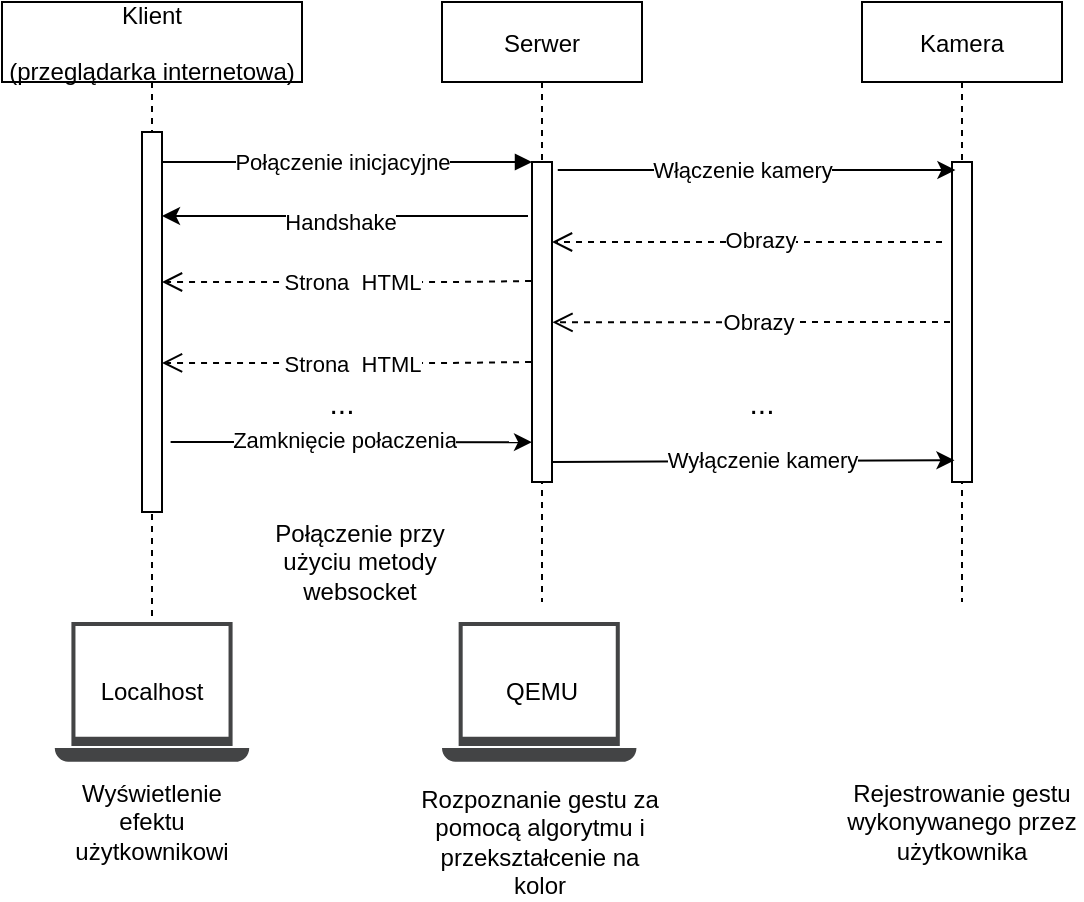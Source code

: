 <mxfile version="14.6.6" type="github">
  <diagram id="kgpKYQtTHZ0yAKxKKP6v" name="Page-1">
    <mxGraphModel dx="981" dy="526" grid="1" gridSize="10" guides="1" tooltips="1" connect="1" arrows="1" fold="1" page="1" pageScale="1" pageWidth="850" pageHeight="1100" math="0" shadow="0">
      <root>
        <mxCell id="0" />
        <mxCell id="1" parent="0" />
        <mxCell id="3nuBFxr9cyL0pnOWT2aG-1" value="Klient &#xa;&#xa;(przeglądarka internetowa)" style="shape=umlLifeline;perimeter=lifelinePerimeter;container=1;collapsible=0;recursiveResize=0;rounded=0;shadow=0;strokeWidth=1;" parent="1" vertex="1">
          <mxGeometry x="80" y="80" width="150" height="310" as="geometry" />
        </mxCell>
        <mxCell id="3nuBFxr9cyL0pnOWT2aG-2" value="" style="points=[];perimeter=orthogonalPerimeter;rounded=0;shadow=0;strokeWidth=1;" parent="3nuBFxr9cyL0pnOWT2aG-1" vertex="1">
          <mxGeometry x="70" y="65" width="10" height="190" as="geometry" />
        </mxCell>
        <mxCell id="3nuBFxr9cyL0pnOWT2aG-5" value="Serwer" style="shape=umlLifeline;perimeter=lifelinePerimeter;container=1;collapsible=0;recursiveResize=0;rounded=0;shadow=0;strokeWidth=1;" parent="1" vertex="1">
          <mxGeometry x="300" y="80" width="100" height="300" as="geometry" />
        </mxCell>
        <mxCell id="3nuBFxr9cyL0pnOWT2aG-6" value="" style="points=[];perimeter=orthogonalPerimeter;rounded=0;shadow=0;strokeWidth=1;" parent="3nuBFxr9cyL0pnOWT2aG-5" vertex="1">
          <mxGeometry x="45" y="80" width="10" height="160" as="geometry" />
        </mxCell>
        <mxCell id="3nuBFxr9cyL0pnOWT2aG-8" value="" style="verticalAlign=bottom;endArrow=block;entryX=0;entryY=0;shadow=0;strokeWidth=1;" parent="1" source="3nuBFxr9cyL0pnOWT2aG-2" target="3nuBFxr9cyL0pnOWT2aG-6" edge="1">
          <mxGeometry relative="1" as="geometry">
            <mxPoint x="275" y="160" as="sourcePoint" />
          </mxGeometry>
        </mxCell>
        <mxCell id="br4FtKxxlDKlVfCPAYSt-15" value="Połączenie inicjacyjne" style="edgeLabel;html=1;align=center;verticalAlign=middle;resizable=0;points=[];" vertex="1" connectable="0" parent="3nuBFxr9cyL0pnOWT2aG-8">
          <mxGeometry x="0.135" y="4" relative="1" as="geometry">
            <mxPoint x="-15" y="4" as="offset" />
          </mxGeometry>
        </mxCell>
        <mxCell id="br4FtKxxlDKlVfCPAYSt-1" value="" style="endArrow=classic;html=1;exitX=-0.2;exitY=0.169;exitDx=0;exitDy=0;exitPerimeter=0;" edge="1" parent="1" source="3nuBFxr9cyL0pnOWT2aG-6">
          <mxGeometry width="50" height="50" relative="1" as="geometry">
            <mxPoint x="150" y="410" as="sourcePoint" />
            <mxPoint x="160" y="187" as="targetPoint" />
            <Array as="points">
              <mxPoint x="220" y="187" />
            </Array>
          </mxGeometry>
        </mxCell>
        <mxCell id="br4FtKxxlDKlVfCPAYSt-2" value="Handshake" style="edgeLabel;html=1;align=center;verticalAlign=middle;resizable=0;points=[];" vertex="1" connectable="0" parent="br4FtKxxlDKlVfCPAYSt-1">
          <mxGeometry x="0.176" relative="1" as="geometry">
            <mxPoint x="13" y="3" as="offset" />
          </mxGeometry>
        </mxCell>
        <mxCell id="br4FtKxxlDKlVfCPAYSt-5" value="" style="pointerEvents=1;shadow=0;dashed=0;html=1;strokeColor=none;fillColor=#434445;aspect=fixed;labelPosition=center;verticalLabelPosition=bottom;verticalAlign=top;align=center;outlineConnect=0;shape=mxgraph.vvd.laptop;" vertex="1" parent="1">
          <mxGeometry x="106.39" y="390" width="97.22" height="70" as="geometry" />
        </mxCell>
        <mxCell id="br4FtKxxlDKlVfCPAYSt-6" value="" style="pointerEvents=1;shadow=0;dashed=0;html=1;strokeColor=none;fillColor=#434445;aspect=fixed;labelPosition=center;verticalLabelPosition=bottom;verticalAlign=top;align=center;outlineConnect=0;shape=mxgraph.vvd.laptop;" vertex="1" parent="1">
          <mxGeometry x="300" y="390" width="97.22" height="70" as="geometry" />
        </mxCell>
        <mxCell id="br4FtKxxlDKlVfCPAYSt-7" value="Localhost" style="text;html=1;strokeColor=none;fillColor=none;align=center;verticalAlign=middle;whiteSpace=wrap;rounded=0;" vertex="1" parent="1">
          <mxGeometry x="135" y="415" width="40" height="20" as="geometry" />
        </mxCell>
        <mxCell id="br4FtKxxlDKlVfCPAYSt-8" value="QEMU" style="text;html=1;strokeColor=none;fillColor=none;align=center;verticalAlign=middle;whiteSpace=wrap;rounded=0;" vertex="1" parent="1">
          <mxGeometry x="330" y="415" width="40" height="20" as="geometry" />
        </mxCell>
        <mxCell id="br4FtKxxlDKlVfCPAYSt-9" value="Kamera" style="shape=umlLifeline;perimeter=lifelinePerimeter;container=1;collapsible=0;recursiveResize=0;rounded=0;shadow=0;strokeWidth=1;" vertex="1" parent="1">
          <mxGeometry x="510" y="80" width="100" height="300" as="geometry" />
        </mxCell>
        <mxCell id="br4FtKxxlDKlVfCPAYSt-10" value="" style="points=[];perimeter=orthogonalPerimeter;rounded=0;shadow=0;strokeWidth=1;" vertex="1" parent="br4FtKxxlDKlVfCPAYSt-9">
          <mxGeometry x="45" y="80" width="10" height="160" as="geometry" />
        </mxCell>
        <mxCell id="br4FtKxxlDKlVfCPAYSt-12" value="" style="shape=image;html=1;verticalAlign=top;verticalLabelPosition=bottom;labelBackgroundColor=#ffffff;imageAspect=0;aspect=fixed;image=https://cdn1.iconfinder.com/data/icons/feather-2/24/camera-128.png" vertex="1" parent="1">
          <mxGeometry x="525" y="390" width="70" height="70" as="geometry" />
        </mxCell>
        <mxCell id="br4FtKxxlDKlVfCPAYSt-13" value="" style="endArrow=classic;html=1;exitX=1.288;exitY=0.025;exitDx=0;exitDy=0;exitPerimeter=0;entryX=0.171;entryY=0.025;entryDx=0;entryDy=0;entryPerimeter=0;" edge="1" parent="1" source="3nuBFxr9cyL0pnOWT2aG-6" target="br4FtKxxlDKlVfCPAYSt-10">
          <mxGeometry width="50" height="50" relative="1" as="geometry">
            <mxPoint x="450" y="560" as="sourcePoint" />
            <mxPoint x="550" y="164" as="targetPoint" />
          </mxGeometry>
        </mxCell>
        <mxCell id="br4FtKxxlDKlVfCPAYSt-16" value="Włączenie kamery" style="edgeLabel;html=1;align=center;verticalAlign=middle;resizable=0;points=[];" vertex="1" connectable="0" parent="br4FtKxxlDKlVfCPAYSt-13">
          <mxGeometry x="0.195" relative="1" as="geometry">
            <mxPoint x="-27" as="offset" />
          </mxGeometry>
        </mxCell>
        <mxCell id="br4FtKxxlDKlVfCPAYSt-17" value="" style="verticalAlign=bottom;endArrow=open;dashed=1;endSize=8;shadow=0;strokeWidth=1;" edge="1" parent="1" target="3nuBFxr9cyL0pnOWT2aG-6">
          <mxGeometry x="0.026" relative="1" as="geometry">
            <mxPoint x="370" y="200" as="targetPoint" />
            <mxPoint x="550" y="200" as="sourcePoint" />
            <Array as="points">
              <mxPoint x="500" y="200" />
            </Array>
            <mxPoint as="offset" />
          </mxGeometry>
        </mxCell>
        <mxCell id="br4FtKxxlDKlVfCPAYSt-19" value="Obrazy" style="edgeLabel;html=1;align=center;verticalAlign=middle;resizable=0;points=[];" vertex="1" connectable="0" parent="br4FtKxxlDKlVfCPAYSt-17">
          <mxGeometry x="-0.067" y="-1" relative="1" as="geometry">
            <mxPoint as="offset" />
          </mxGeometry>
        </mxCell>
        <mxCell id="br4FtKxxlDKlVfCPAYSt-18" value="" style="verticalAlign=bottom;endArrow=open;dashed=1;endSize=8;shadow=0;strokeWidth=1;entryX=1.124;entryY=0.501;entryDx=0;entryDy=0;entryPerimeter=0;" edge="1" parent="1">
          <mxGeometry relative="1" as="geometry">
            <mxPoint x="355.24" y="240.16" as="targetPoint" />
            <mxPoint x="554" y="240" as="sourcePoint" />
            <Array as="points">
              <mxPoint x="504" y="240" />
            </Array>
          </mxGeometry>
        </mxCell>
        <mxCell id="br4FtKxxlDKlVfCPAYSt-20" value="Obrazy" style="edgeLabel;html=1;align=center;verticalAlign=middle;resizable=0;points=[];" vertex="1" connectable="0" parent="br4FtKxxlDKlVfCPAYSt-18">
          <mxGeometry x="-0.1" relative="1" as="geometry">
            <mxPoint x="-7" as="offset" />
          </mxGeometry>
        </mxCell>
        <mxCell id="br4FtKxxlDKlVfCPAYSt-21" value="" style="verticalAlign=bottom;endArrow=open;dashed=1;endSize=8;shadow=0;strokeWidth=1;exitX=-0.048;exitY=0.372;exitDx=0;exitDy=0;exitPerimeter=0;" edge="1" parent="1" source="3nuBFxr9cyL0pnOWT2aG-6">
          <mxGeometry relative="1" as="geometry">
            <mxPoint x="160" y="220" as="targetPoint" />
            <mxPoint x="340" y="220" as="sourcePoint" />
            <Array as="points">
              <mxPoint x="305" y="220" />
            </Array>
          </mxGeometry>
        </mxCell>
        <mxCell id="br4FtKxxlDKlVfCPAYSt-22" value="Strona&amp;nbsp; HTML" style="edgeLabel;html=1;align=center;verticalAlign=middle;resizable=0;points=[];" vertex="1" connectable="0" parent="br4FtKxxlDKlVfCPAYSt-21">
          <mxGeometry x="-0.1" relative="1" as="geometry">
            <mxPoint x="-7" as="offset" />
          </mxGeometry>
        </mxCell>
        <mxCell id="br4FtKxxlDKlVfCPAYSt-23" value="" style="verticalAlign=bottom;endArrow=open;dashed=1;endSize=8;shadow=0;strokeWidth=1;exitX=-0.048;exitY=0.372;exitDx=0;exitDy=0;exitPerimeter=0;" edge="1" parent="1">
          <mxGeometry relative="1" as="geometry">
            <mxPoint x="160" y="260.48" as="targetPoint" />
            <mxPoint x="344.52" y="260" as="sourcePoint" />
            <Array as="points">
              <mxPoint x="305" y="260.48" />
            </Array>
          </mxGeometry>
        </mxCell>
        <mxCell id="br4FtKxxlDKlVfCPAYSt-24" value="Strona&amp;nbsp; HTML" style="edgeLabel;html=1;align=center;verticalAlign=middle;resizable=0;points=[];" vertex="1" connectable="0" parent="br4FtKxxlDKlVfCPAYSt-23">
          <mxGeometry x="-0.1" relative="1" as="geometry">
            <mxPoint x="-7" as="offset" />
          </mxGeometry>
        </mxCell>
        <mxCell id="br4FtKxxlDKlVfCPAYSt-30" value="&lt;font style=&quot;font-size: 15px&quot;&gt;...&lt;/font&gt;" style="text;html=1;strokeColor=none;fillColor=none;align=center;verticalAlign=middle;whiteSpace=wrap;rounded=0;" vertex="1" parent="1">
          <mxGeometry x="230" y="270" width="40" height="20" as="geometry" />
        </mxCell>
        <mxCell id="br4FtKxxlDKlVfCPAYSt-31" value="&lt;font style=&quot;font-size: 15px&quot;&gt;...&lt;/font&gt;" style="text;html=1;strokeColor=none;fillColor=none;align=center;verticalAlign=middle;whiteSpace=wrap;rounded=0;" vertex="1" parent="1">
          <mxGeometry x="440" y="270" width="40" height="20" as="geometry" />
        </mxCell>
        <mxCell id="br4FtKxxlDKlVfCPAYSt-34" value="" style="endArrow=classic;html=1;exitX=1.383;exitY=0.871;exitDx=0;exitDy=0;exitPerimeter=0;entryX=0.124;entryY=0.932;entryDx=0;entryDy=0;entryPerimeter=0;" edge="1" parent="1" target="br4FtKxxlDKlVfCPAYSt-10">
          <mxGeometry width="50" height="50" relative="1" as="geometry">
            <mxPoint x="355.0" y="310" as="sourcePoint" />
            <mxPoint x="550" y="310" as="targetPoint" />
          </mxGeometry>
        </mxCell>
        <mxCell id="br4FtKxxlDKlVfCPAYSt-35" value="&lt;div align=&quot;center&quot;&gt;Wyłączenie kamery&lt;/div&gt;" style="edgeLabel;html=1;align=center;verticalAlign=middle;resizable=0;points=[];" vertex="1" connectable="0" parent="br4FtKxxlDKlVfCPAYSt-34">
          <mxGeometry x="-0.267" y="1" relative="1" as="geometry">
            <mxPoint x="31" as="offset" />
          </mxGeometry>
        </mxCell>
        <mxCell id="br4FtKxxlDKlVfCPAYSt-36" value="" style="endArrow=classic;html=1;exitX=1.383;exitY=0.871;exitDx=0;exitDy=0;exitPerimeter=0;entryX=-0.048;entryY=0.941;entryDx=0;entryDy=0;entryPerimeter=0;" edge="1" parent="1">
          <mxGeometry width="50" height="50" relative="1" as="geometry">
            <mxPoint x="164.31" y="300" as="sourcePoint" />
            <mxPoint x="345.0" y="300.07" as="targetPoint" />
          </mxGeometry>
        </mxCell>
        <mxCell id="br4FtKxxlDKlVfCPAYSt-37" value="Zamknięcie połaczenia" style="edgeLabel;html=1;align=center;verticalAlign=middle;resizable=0;points=[];" vertex="1" connectable="0" parent="br4FtKxxlDKlVfCPAYSt-36">
          <mxGeometry x="-0.267" y="1" relative="1" as="geometry">
            <mxPoint x="20" as="offset" />
          </mxGeometry>
        </mxCell>
        <mxCell id="br4FtKxxlDKlVfCPAYSt-38" value="Połączenie przy użyciu metody websocket" style="text;html=1;strokeColor=none;fillColor=none;align=center;verticalAlign=middle;whiteSpace=wrap;rounded=0;" vertex="1" parent="1">
          <mxGeometry x="203.61" y="340" width="110" height="40" as="geometry" />
        </mxCell>
        <mxCell id="br4FtKxxlDKlVfCPAYSt-39" value="Rozpoznanie gestu za pomocą algorytmu i przekształcenie na kolor" style="text;html=1;strokeColor=none;fillColor=none;align=center;verticalAlign=middle;whiteSpace=wrap;rounded=0;" vertex="1" parent="1">
          <mxGeometry x="283.61" y="480" width="130" height="40" as="geometry" />
        </mxCell>
        <mxCell id="br4FtKxxlDKlVfCPAYSt-40" value="Wyświetlenie efektu użytkownikowi" style="text;html=1;strokeColor=none;fillColor=none;align=center;verticalAlign=middle;whiteSpace=wrap;rounded=0;" vertex="1" parent="1">
          <mxGeometry x="135" y="480" width="40" height="20" as="geometry" />
        </mxCell>
        <mxCell id="br4FtKxxlDKlVfCPAYSt-41" value="Rejestrowanie gestu wykonywanego przez użytkownika" style="text;html=1;strokeColor=none;fillColor=none;align=center;verticalAlign=middle;whiteSpace=wrap;rounded=0;" vertex="1" parent="1">
          <mxGeometry x="500" y="475" width="120" height="30" as="geometry" />
        </mxCell>
      </root>
    </mxGraphModel>
  </diagram>
</mxfile>
